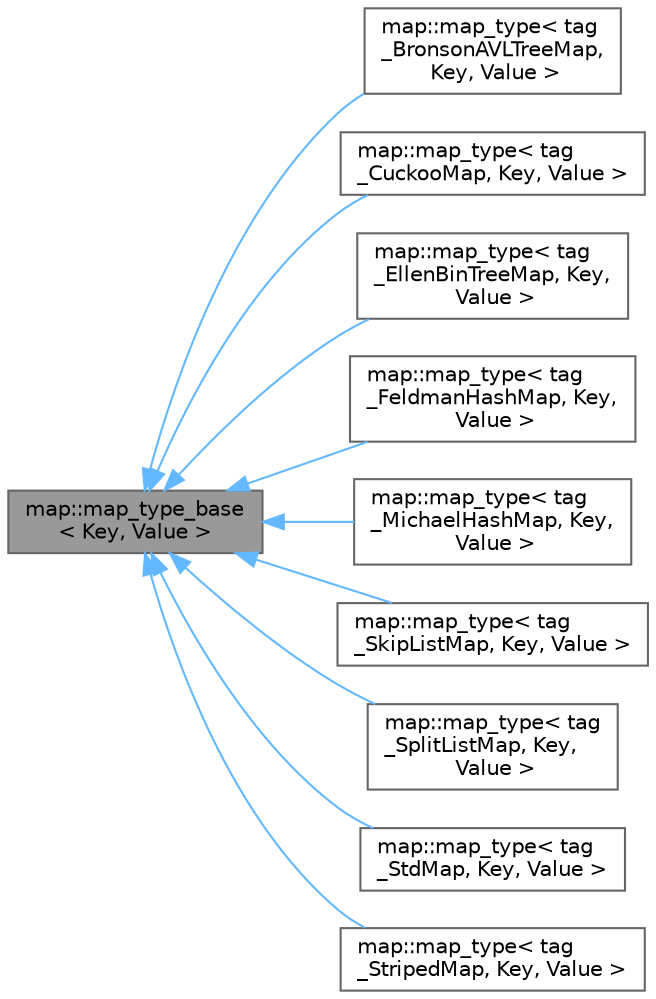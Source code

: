 digraph "map::map_type_base&lt; Key, Value &gt;"
{
 // LATEX_PDF_SIZE
  bgcolor="transparent";
  edge [fontname=Helvetica,fontsize=10,labelfontname=Helvetica,labelfontsize=10];
  node [fontname=Helvetica,fontsize=10,shape=box,height=0.2,width=0.4];
  rankdir="LR";
  Node1 [id="Node000001",label="map::map_type_base\l\< Key, Value \>",height=0.2,width=0.4,color="gray40", fillcolor="grey60", style="filled", fontcolor="black",tooltip=" "];
  Node1 -> Node2 [id="edge10_Node000001_Node000002",dir="back",color="steelblue1",style="solid",tooltip=" "];
  Node2 [id="Node000002",label="map::map_type\< tag\l_BronsonAVLTreeMap,\l Key, Value \>",height=0.2,width=0.4,color="gray40", fillcolor="white", style="filled",URL="$structmap_1_1map__type_3_01tag___bronson_a_v_l_tree_map_00_01_key_00_01_value_01_4.html",tooltip=" "];
  Node1 -> Node3 [id="edge11_Node000001_Node000003",dir="back",color="steelblue1",style="solid",tooltip=" "];
  Node3 [id="Node000003",label="map::map_type\< tag\l_CuckooMap, Key, Value \>",height=0.2,width=0.4,color="gray40", fillcolor="white", style="filled",URL="$structmap_1_1map__type_3_01tag___cuckoo_map_00_01_key_00_01_value_01_4.html",tooltip=" "];
  Node1 -> Node4 [id="edge12_Node000001_Node000004",dir="back",color="steelblue1",style="solid",tooltip=" "];
  Node4 [id="Node000004",label="map::map_type\< tag\l_EllenBinTreeMap, Key,\l Value \>",height=0.2,width=0.4,color="gray40", fillcolor="white", style="filled",URL="$structmap_1_1map__type_3_01tag___ellen_bin_tree_map_00_01_key_00_01_value_01_4.html",tooltip=" "];
  Node1 -> Node5 [id="edge13_Node000001_Node000005",dir="back",color="steelblue1",style="solid",tooltip=" "];
  Node5 [id="Node000005",label="map::map_type\< tag\l_FeldmanHashMap, Key,\l Value \>",height=0.2,width=0.4,color="gray40", fillcolor="white", style="filled",URL="$structmap_1_1map__type_3_01tag___feldman_hash_map_00_01_key_00_01_value_01_4.html",tooltip=" "];
  Node1 -> Node6 [id="edge14_Node000001_Node000006",dir="back",color="steelblue1",style="solid",tooltip=" "];
  Node6 [id="Node000006",label="map::map_type\< tag\l_MichaelHashMap, Key,\l Value \>",height=0.2,width=0.4,color="gray40", fillcolor="white", style="filled",URL="$structmap_1_1map__type_3_01tag___michael_hash_map_00_01_key_00_01_value_01_4.html",tooltip=" "];
  Node1 -> Node7 [id="edge15_Node000001_Node000007",dir="back",color="steelblue1",style="solid",tooltip=" "];
  Node7 [id="Node000007",label="map::map_type\< tag\l_SkipListMap, Key, Value \>",height=0.2,width=0.4,color="gray40", fillcolor="white", style="filled",URL="$structmap_1_1map__type_3_01tag___skip_list_map_00_01_key_00_01_value_01_4.html",tooltip=" "];
  Node1 -> Node8 [id="edge16_Node000001_Node000008",dir="back",color="steelblue1",style="solid",tooltip=" "];
  Node8 [id="Node000008",label="map::map_type\< tag\l_SplitListMap, Key,\l Value \>",height=0.2,width=0.4,color="gray40", fillcolor="white", style="filled",URL="$structmap_1_1map__type_3_01tag___split_list_map_00_01_key_00_01_value_01_4.html",tooltip=" "];
  Node1 -> Node9 [id="edge17_Node000001_Node000009",dir="back",color="steelblue1",style="solid",tooltip=" "];
  Node9 [id="Node000009",label="map::map_type\< tag\l_StdMap, Key, Value \>",height=0.2,width=0.4,color="gray40", fillcolor="white", style="filled",URL="$structmap_1_1map__type_3_01tag___std_map_00_01_key_00_01_value_01_4.html",tooltip=" "];
  Node1 -> Node10 [id="edge18_Node000001_Node000010",dir="back",color="steelblue1",style="solid",tooltip=" "];
  Node10 [id="Node000010",label="map::map_type\< tag\l_StripedMap, Key, Value \>",height=0.2,width=0.4,color="gray40", fillcolor="white", style="filled",URL="$structmap_1_1map__type_3_01tag___striped_map_00_01_key_00_01_value_01_4.html",tooltip=" "];
}
